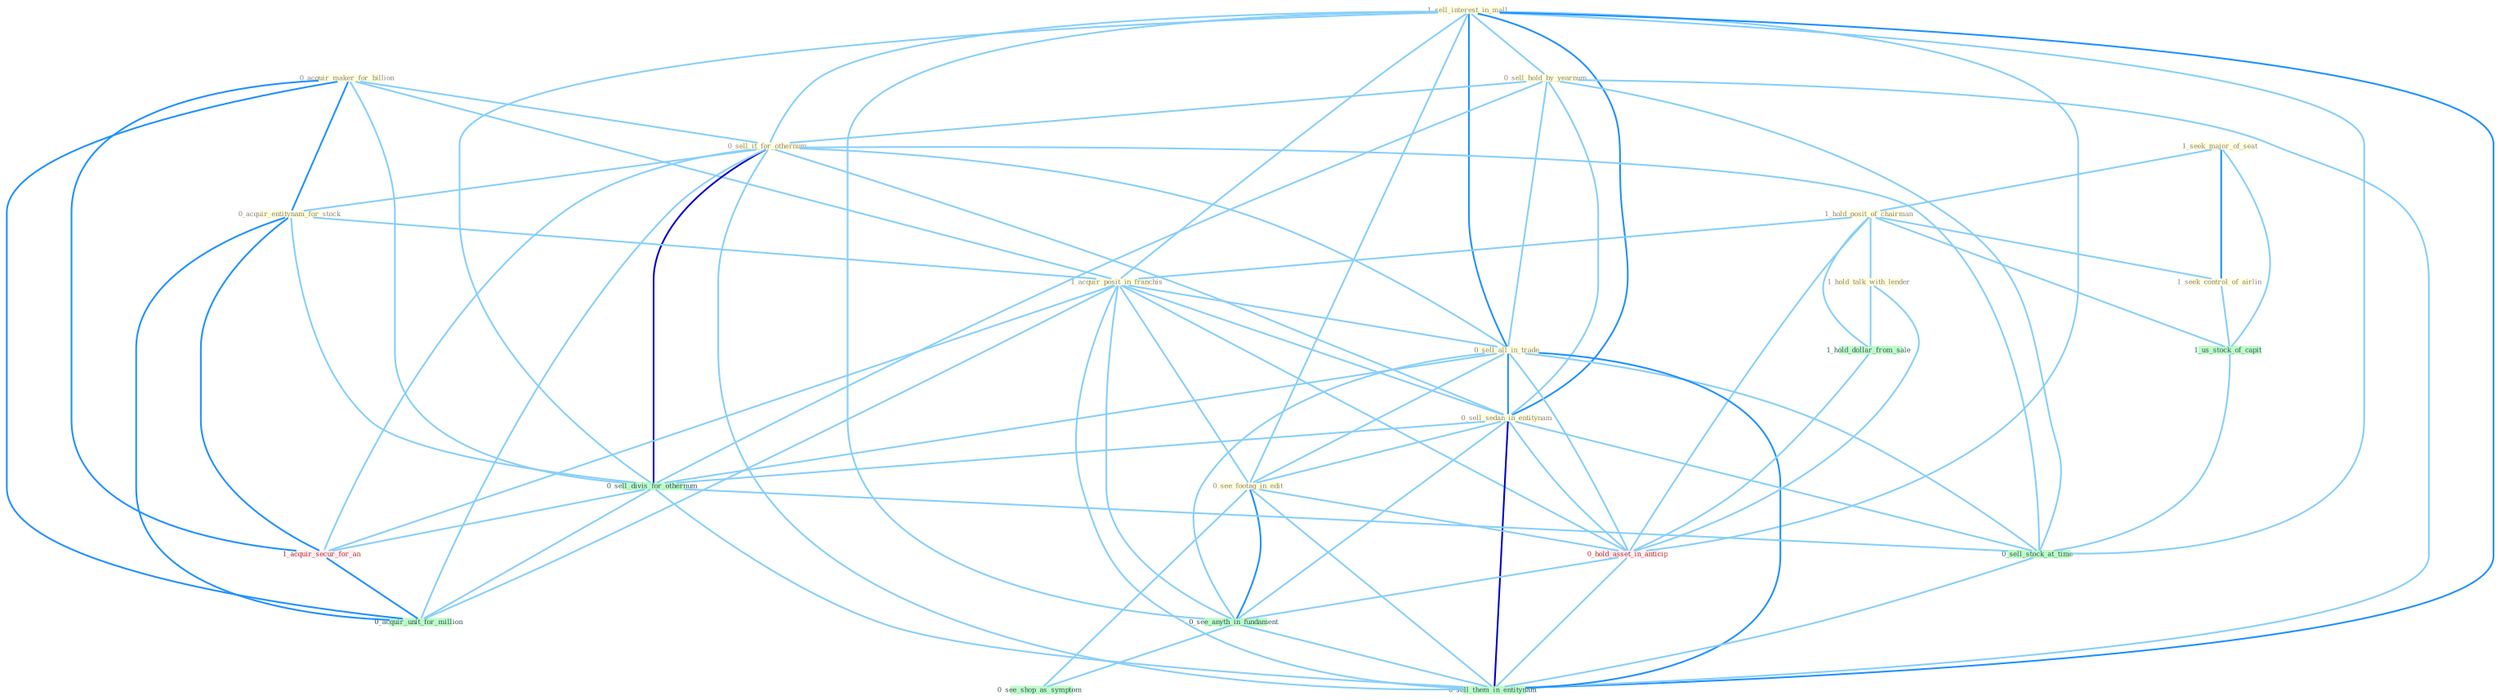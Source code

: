 Graph G{ 
    node
    [shape=polygon,style=filled,width=.5,height=.06,color="#BDFCC9",fixedsize=true,fontsize=4,
    fontcolor="#2f4f4f"];
    {node
    [color="#ffffe0", fontcolor="#8b7d6b"] "1_sell_interest_in_mall " "0_sell_hold_by_yearnum " "1_seek_major_of_seat " "0_acquir_maker_for_billion " "1_hold_posit_of_chairman " "0_sell_it_for_othernum " "0_acquir_entitynam_for_stock " "1_acquir_posit_in_franchis " "0_sell_all_in_trade " "0_sell_sedan_in_entitynam " "1_hold_talk_with_lender " "1_seek_control_of_airlin " "0_see_footag_in_edit "}
{node [color="#fff0f5", fontcolor="#b22222"] "1_acquir_secur_for_an " "0_hold_asset_in_anticip "}
edge [color="#B0E2FF"];

	"1_sell_interest_in_mall " -- "0_sell_hold_by_yearnum " [w="1", color="#87cefa" ];
	"1_sell_interest_in_mall " -- "0_sell_it_for_othernum " [w="1", color="#87cefa" ];
	"1_sell_interest_in_mall " -- "1_acquir_posit_in_franchis " [w="1", color="#87cefa" ];
	"1_sell_interest_in_mall " -- "0_sell_all_in_trade " [w="2", color="#1e90ff" , len=0.8];
	"1_sell_interest_in_mall " -- "0_sell_sedan_in_entitynam " [w="2", color="#1e90ff" , len=0.8];
	"1_sell_interest_in_mall " -- "0_see_footag_in_edit " [w="1", color="#87cefa" ];
	"1_sell_interest_in_mall " -- "0_sell_divis_for_othernum " [w="1", color="#87cefa" ];
	"1_sell_interest_in_mall " -- "0_hold_asset_in_anticip " [w="1", color="#87cefa" ];
	"1_sell_interest_in_mall " -- "0_sell_stock_at_time " [w="1", color="#87cefa" ];
	"1_sell_interest_in_mall " -- "0_see_anyth_in_fundament " [w="1", color="#87cefa" ];
	"1_sell_interest_in_mall " -- "0_sell_them_in_entitynam " [w="2", color="#1e90ff" , len=0.8];
	"0_sell_hold_by_yearnum " -- "0_sell_it_for_othernum " [w="1", color="#87cefa" ];
	"0_sell_hold_by_yearnum " -- "0_sell_all_in_trade " [w="1", color="#87cefa" ];
	"0_sell_hold_by_yearnum " -- "0_sell_sedan_in_entitynam " [w="1", color="#87cefa" ];
	"0_sell_hold_by_yearnum " -- "0_sell_divis_for_othernum " [w="1", color="#87cefa" ];
	"0_sell_hold_by_yearnum " -- "0_sell_stock_at_time " [w="1", color="#87cefa" ];
	"0_sell_hold_by_yearnum " -- "0_sell_them_in_entitynam " [w="1", color="#87cefa" ];
	"1_seek_major_of_seat " -- "1_hold_posit_of_chairman " [w="1", color="#87cefa" ];
	"1_seek_major_of_seat " -- "1_seek_control_of_airlin " [w="2", color="#1e90ff" , len=0.8];
	"1_seek_major_of_seat " -- "1_us_stock_of_capit " [w="1", color="#87cefa" ];
	"0_acquir_maker_for_billion " -- "0_sell_it_for_othernum " [w="1", color="#87cefa" ];
	"0_acquir_maker_for_billion " -- "0_acquir_entitynam_for_stock " [w="2", color="#1e90ff" , len=0.8];
	"0_acquir_maker_for_billion " -- "1_acquir_posit_in_franchis " [w="1", color="#87cefa" ];
	"0_acquir_maker_for_billion " -- "0_sell_divis_for_othernum " [w="1", color="#87cefa" ];
	"0_acquir_maker_for_billion " -- "1_acquir_secur_for_an " [w="2", color="#1e90ff" , len=0.8];
	"0_acquir_maker_for_billion " -- "0_acquir_unit_for_million " [w="2", color="#1e90ff" , len=0.8];
	"1_hold_posit_of_chairman " -- "1_acquir_posit_in_franchis " [w="1", color="#87cefa" ];
	"1_hold_posit_of_chairman " -- "1_hold_talk_with_lender " [w="1", color="#87cefa" ];
	"1_hold_posit_of_chairman " -- "1_seek_control_of_airlin " [w="1", color="#87cefa" ];
	"1_hold_posit_of_chairman " -- "1_us_stock_of_capit " [w="1", color="#87cefa" ];
	"1_hold_posit_of_chairman " -- "1_hold_dollar_from_sale " [w="1", color="#87cefa" ];
	"1_hold_posit_of_chairman " -- "0_hold_asset_in_anticip " [w="1", color="#87cefa" ];
	"0_sell_it_for_othernum " -- "0_acquir_entitynam_for_stock " [w="1", color="#87cefa" ];
	"0_sell_it_for_othernum " -- "0_sell_all_in_trade " [w="1", color="#87cefa" ];
	"0_sell_it_for_othernum " -- "0_sell_sedan_in_entitynam " [w="1", color="#87cefa" ];
	"0_sell_it_for_othernum " -- "0_sell_divis_for_othernum " [w="3", color="#0000cd" , len=0.6];
	"0_sell_it_for_othernum " -- "1_acquir_secur_for_an " [w="1", color="#87cefa" ];
	"0_sell_it_for_othernum " -- "0_sell_stock_at_time " [w="1", color="#87cefa" ];
	"0_sell_it_for_othernum " -- "0_acquir_unit_for_million " [w="1", color="#87cefa" ];
	"0_sell_it_for_othernum " -- "0_sell_them_in_entitynam " [w="1", color="#87cefa" ];
	"0_acquir_entitynam_for_stock " -- "1_acquir_posit_in_franchis " [w="1", color="#87cefa" ];
	"0_acquir_entitynam_for_stock " -- "0_sell_divis_for_othernum " [w="1", color="#87cefa" ];
	"0_acquir_entitynam_for_stock " -- "1_acquir_secur_for_an " [w="2", color="#1e90ff" , len=0.8];
	"0_acquir_entitynam_for_stock " -- "0_acquir_unit_for_million " [w="2", color="#1e90ff" , len=0.8];
	"1_acquir_posit_in_franchis " -- "0_sell_all_in_trade " [w="1", color="#87cefa" ];
	"1_acquir_posit_in_franchis " -- "0_sell_sedan_in_entitynam " [w="1", color="#87cefa" ];
	"1_acquir_posit_in_franchis " -- "0_see_footag_in_edit " [w="1", color="#87cefa" ];
	"1_acquir_posit_in_franchis " -- "1_acquir_secur_for_an " [w="1", color="#87cefa" ];
	"1_acquir_posit_in_franchis " -- "0_hold_asset_in_anticip " [w="1", color="#87cefa" ];
	"1_acquir_posit_in_franchis " -- "0_see_anyth_in_fundament " [w="1", color="#87cefa" ];
	"1_acquir_posit_in_franchis " -- "0_acquir_unit_for_million " [w="1", color="#87cefa" ];
	"1_acquir_posit_in_franchis " -- "0_sell_them_in_entitynam " [w="1", color="#87cefa" ];
	"0_sell_all_in_trade " -- "0_sell_sedan_in_entitynam " [w="2", color="#1e90ff" , len=0.8];
	"0_sell_all_in_trade " -- "0_see_footag_in_edit " [w="1", color="#87cefa" ];
	"0_sell_all_in_trade " -- "0_sell_divis_for_othernum " [w="1", color="#87cefa" ];
	"0_sell_all_in_trade " -- "0_hold_asset_in_anticip " [w="1", color="#87cefa" ];
	"0_sell_all_in_trade " -- "0_sell_stock_at_time " [w="1", color="#87cefa" ];
	"0_sell_all_in_trade " -- "0_see_anyth_in_fundament " [w="1", color="#87cefa" ];
	"0_sell_all_in_trade " -- "0_sell_them_in_entitynam " [w="2", color="#1e90ff" , len=0.8];
	"0_sell_sedan_in_entitynam " -- "0_see_footag_in_edit " [w="1", color="#87cefa" ];
	"0_sell_sedan_in_entitynam " -- "0_sell_divis_for_othernum " [w="1", color="#87cefa" ];
	"0_sell_sedan_in_entitynam " -- "0_hold_asset_in_anticip " [w="1", color="#87cefa" ];
	"0_sell_sedan_in_entitynam " -- "0_sell_stock_at_time " [w="1", color="#87cefa" ];
	"0_sell_sedan_in_entitynam " -- "0_see_anyth_in_fundament " [w="1", color="#87cefa" ];
	"0_sell_sedan_in_entitynam " -- "0_sell_them_in_entitynam " [w="3", color="#0000cd" , len=0.6];
	"1_hold_talk_with_lender " -- "1_hold_dollar_from_sale " [w="1", color="#87cefa" ];
	"1_hold_talk_with_lender " -- "0_hold_asset_in_anticip " [w="1", color="#87cefa" ];
	"1_seek_control_of_airlin " -- "1_us_stock_of_capit " [w="1", color="#87cefa" ];
	"0_see_footag_in_edit " -- "0_hold_asset_in_anticip " [w="1", color="#87cefa" ];
	"0_see_footag_in_edit " -- "0_see_anyth_in_fundament " [w="2", color="#1e90ff" , len=0.8];
	"0_see_footag_in_edit " -- "0_see_shop_as_symptom " [w="1", color="#87cefa" ];
	"0_see_footag_in_edit " -- "0_sell_them_in_entitynam " [w="1", color="#87cefa" ];
	"0_sell_divis_for_othernum " -- "1_acquir_secur_for_an " [w="1", color="#87cefa" ];
	"0_sell_divis_for_othernum " -- "0_sell_stock_at_time " [w="1", color="#87cefa" ];
	"0_sell_divis_for_othernum " -- "0_acquir_unit_for_million " [w="1", color="#87cefa" ];
	"0_sell_divis_for_othernum " -- "0_sell_them_in_entitynam " [w="1", color="#87cefa" ];
	"1_acquir_secur_for_an " -- "0_acquir_unit_for_million " [w="2", color="#1e90ff" , len=0.8];
	"1_us_stock_of_capit " -- "0_sell_stock_at_time " [w="1", color="#87cefa" ];
	"1_hold_dollar_from_sale " -- "0_hold_asset_in_anticip " [w="1", color="#87cefa" ];
	"0_hold_asset_in_anticip " -- "0_see_anyth_in_fundament " [w="1", color="#87cefa" ];
	"0_hold_asset_in_anticip " -- "0_sell_them_in_entitynam " [w="1", color="#87cefa" ];
	"0_sell_stock_at_time " -- "0_sell_them_in_entitynam " [w="1", color="#87cefa" ];
	"0_see_anyth_in_fundament " -- "0_see_shop_as_symptom " [w="1", color="#87cefa" ];
	"0_see_anyth_in_fundament " -- "0_sell_them_in_entitynam " [w="1", color="#87cefa" ];
}